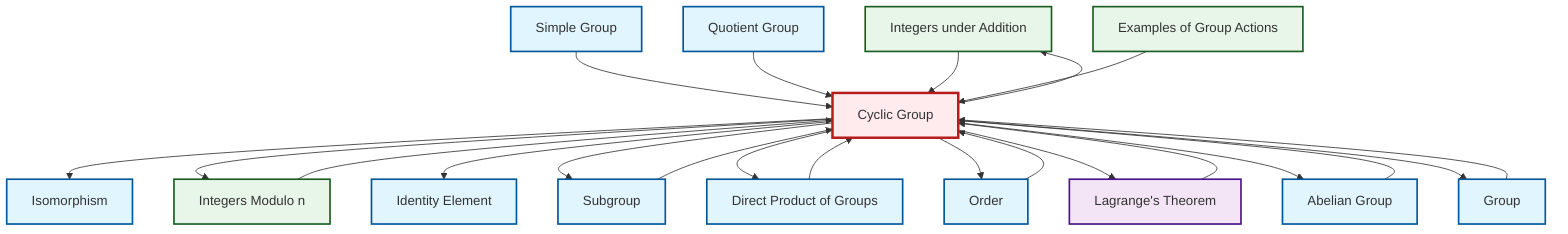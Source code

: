 graph TD
    classDef definition fill:#e1f5fe,stroke:#01579b,stroke-width:2px
    classDef theorem fill:#f3e5f5,stroke:#4a148c,stroke-width:2px
    classDef axiom fill:#fff3e0,stroke:#e65100,stroke-width:2px
    classDef example fill:#e8f5e9,stroke:#1b5e20,stroke-width:2px
    classDef current fill:#ffebee,stroke:#b71c1c,stroke-width:3px
    ex-integers-addition["Integers under Addition"]:::example
    thm-lagrange["Lagrange's Theorem"]:::theorem
    def-subgroup["Subgroup"]:::definition
    def-cyclic-group["Cyclic Group"]:::definition
    ex-group-action-examples["Examples of Group Actions"]:::example
    ex-quotient-integers-mod-n["Integers Modulo n"]:::example
    def-abelian-group["Abelian Group"]:::definition
    def-quotient-group["Quotient Group"]:::definition
    def-group["Group"]:::definition
    def-simple-group["Simple Group"]:::definition
    def-order["Order"]:::definition
    def-direct-product["Direct Product of Groups"]:::definition
    def-identity-element["Identity Element"]:::definition
    def-isomorphism["Isomorphism"]:::definition
    def-group --> def-cyclic-group
    thm-lagrange --> def-cyclic-group
    def-cyclic-group --> def-isomorphism
    def-simple-group --> def-cyclic-group
    def-order --> def-cyclic-group
    def-cyclic-group --> ex-quotient-integers-mod-n
    def-quotient-group --> def-cyclic-group
    def-cyclic-group --> def-identity-element
    def-abelian-group --> def-cyclic-group
    def-cyclic-group --> def-subgroup
    ex-integers-addition --> def-cyclic-group
    def-cyclic-group --> def-direct-product
    ex-group-action-examples --> def-cyclic-group
    def-cyclic-group --> def-order
    ex-quotient-integers-mod-n --> def-cyclic-group
    def-cyclic-group --> thm-lagrange
    def-cyclic-group --> def-abelian-group
    def-cyclic-group --> def-group
    def-cyclic-group --> ex-integers-addition
    def-subgroup --> def-cyclic-group
    def-direct-product --> def-cyclic-group
    class def-cyclic-group current